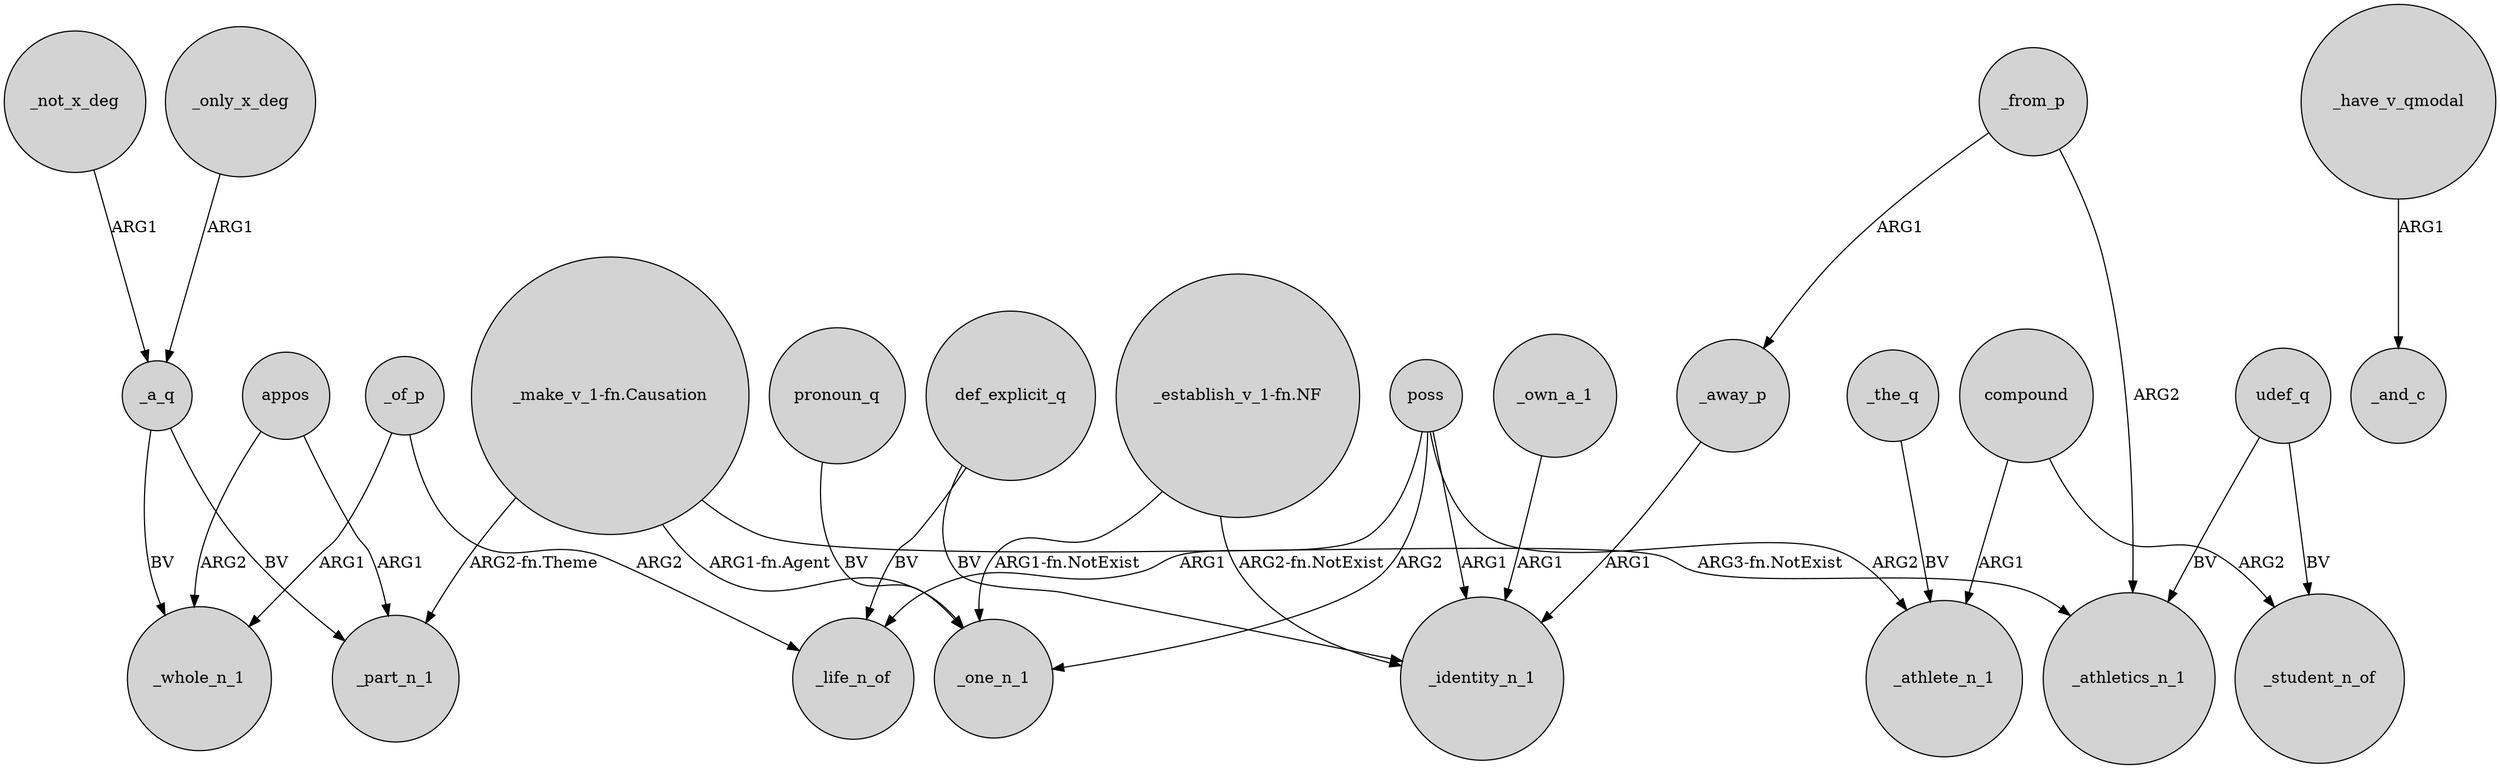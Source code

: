 digraph {
	node [shape=circle style=filled]
	_of_p -> _whole_n_1 [label=ARG1]
	def_explicit_q -> _life_n_of [label=BV]
	_own_a_1 -> _identity_n_1 [label=ARG1]
	_have_v_qmodal -> _and_c [label=ARG1]
	udef_q -> _student_n_of [label=BV]
	_not_x_deg -> _a_q [label=ARG1]
	_the_q -> _athlete_n_1 [label=BV]
	_from_p -> _away_p [label=ARG1]
	appos -> _whole_n_1 [label=ARG2]
	def_explicit_q -> _identity_n_1 [label=BV]
	"_establish_v_1-fn.NF" -> _one_n_1 [label="ARG1-fn.NotExist"]
	poss -> _life_n_of [label=ARG1]
	poss -> _identity_n_1 [label=ARG1]
	poss -> _one_n_1 [label=ARG2]
	compound -> _athlete_n_1 [label=ARG1]
	"_make_v_1-fn.Causation" -> _part_n_1 [label="ARG2-fn.Theme"]
	"_make_v_1-fn.Causation" -> _one_n_1 [label="ARG1-fn.Agent"]
	_a_q -> _whole_n_1 [label=BV]
	_from_p -> _athletics_n_1 [label=ARG2]
	_only_x_deg -> _a_q [label=ARG1]
	"_make_v_1-fn.Causation" -> _athletics_n_1 [label="ARG3-fn.NotExist"]
	pronoun_q -> _one_n_1 [label=BV]
	_away_p -> _identity_n_1 [label=ARG1]
	"_establish_v_1-fn.NF" -> _identity_n_1 [label="ARG2-fn.NotExist"]
	poss -> _athlete_n_1 [label=ARG2]
	appos -> _part_n_1 [label=ARG1]
	udef_q -> _athletics_n_1 [label=BV]
	_of_p -> _life_n_of [label=ARG2]
	_a_q -> _part_n_1 [label=BV]
	compound -> _student_n_of [label=ARG2]
}
